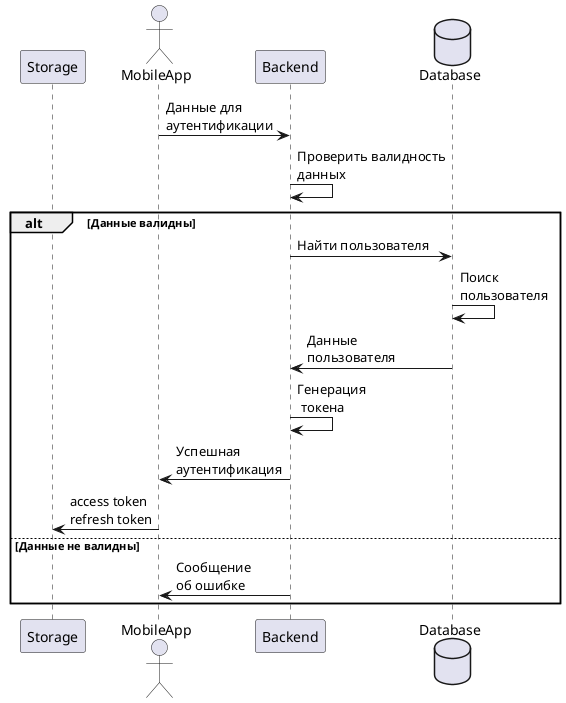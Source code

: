 @startuml
participant Storage as storage
actor MobileApp as mobile
participant Backend as backend
database Database as db
mobile->backend: Данные для\nаутентификации
backend->backend: Проверить валидность\nданных
alt Данные валидны
backend->db: Найти пользователя
db->db: Поиск\nпользователя
db->backend: Данные\nпользователя
backend->backend: Генерация\n токена
backend->mobile: Успешная\nаутентификация
mobile->storage: access token\nrefresh token
else Данные не валидны
backend->mobile: Сообщение\nоб ошибке
end alt
@enduml